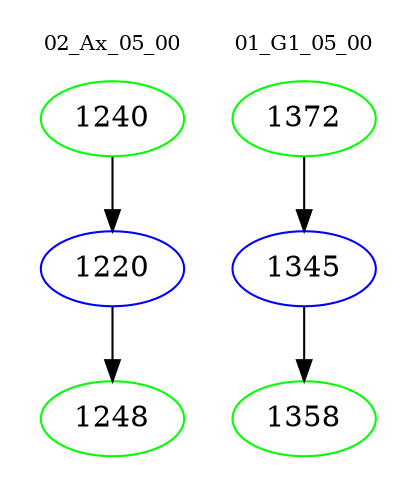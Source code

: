digraph{
subgraph cluster_0 {
color = white
label = "02_Ax_05_00";
fontsize=10;
T0_1240 [label="1240", color="green"]
T0_1240 -> T0_1220 [color="black"]
T0_1220 [label="1220", color="blue"]
T0_1220 -> T0_1248 [color="black"]
T0_1248 [label="1248", color="green"]
}
subgraph cluster_1 {
color = white
label = "01_G1_05_00";
fontsize=10;
T1_1372 [label="1372", color="green"]
T1_1372 -> T1_1345 [color="black"]
T1_1345 [label="1345", color="blue"]
T1_1345 -> T1_1358 [color="black"]
T1_1358 [label="1358", color="green"]
}
}
